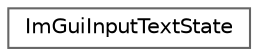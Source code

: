 digraph "Gráfico de jerarquía de clases"
{
 // LATEX_PDF_SIZE
  bgcolor="transparent";
  edge [fontname=Helvetica,fontsize=10,labelfontname=Helvetica,labelfontsize=10];
  node [fontname=Helvetica,fontsize=10,shape=box,height=0.2,width=0.4];
  rankdir="LR";
  Node0 [id="Node000000",label="ImGuiInputTextState",height=0.2,width=0.4,color="grey40", fillcolor="white", style="filled",URL="$struct_im_gui_input_text_state.html",tooltip=" "];
}
